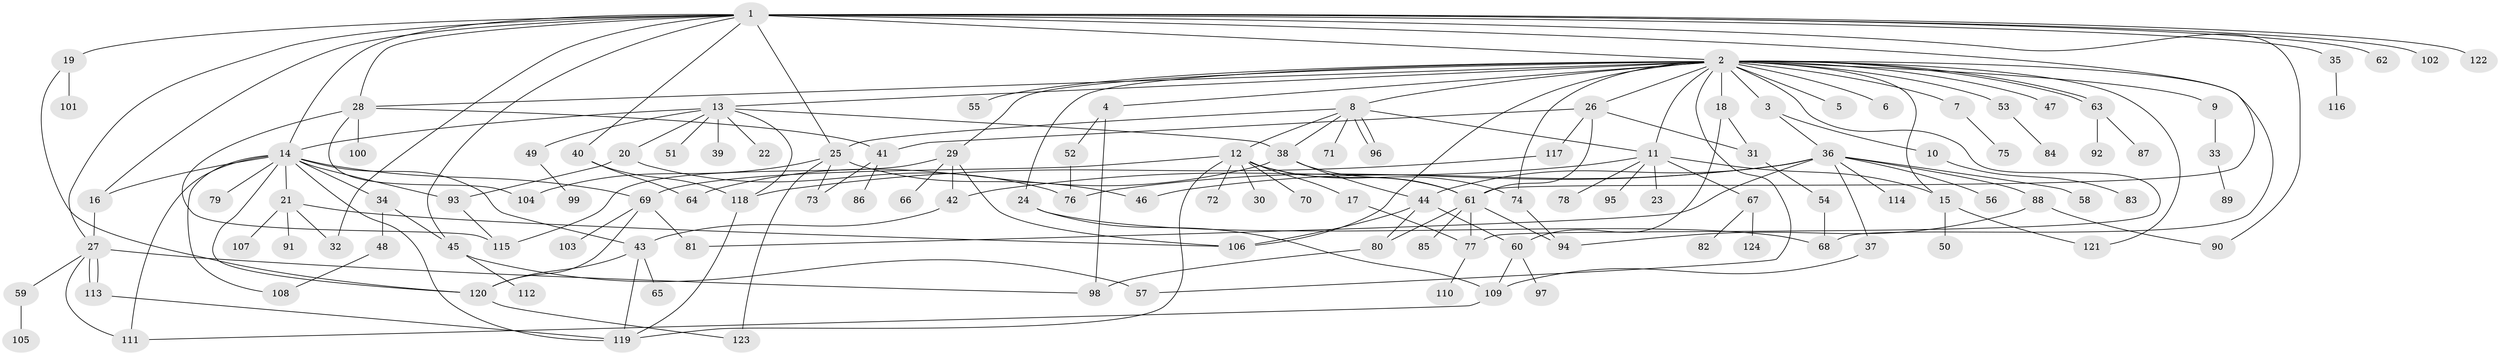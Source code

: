 // coarse degree distribution, {15: 0.022727272727272728, 29: 0.011363636363636364, 3: 0.17045454545454544, 1: 0.4318181818181818, 2: 0.14772727272727273, 11: 0.011363636363636364, 13: 0.011363636363636364, 8: 0.03409090909090909, 6: 0.03409090909090909, 4: 0.09090909090909091, 5: 0.022727272727272728, 10: 0.011363636363636364}
// Generated by graph-tools (version 1.1) at 2025/41/03/06/25 10:41:48]
// undirected, 124 vertices, 187 edges
graph export_dot {
graph [start="1"]
  node [color=gray90,style=filled];
  1;
  2;
  3;
  4;
  5;
  6;
  7;
  8;
  9;
  10;
  11;
  12;
  13;
  14;
  15;
  16;
  17;
  18;
  19;
  20;
  21;
  22;
  23;
  24;
  25;
  26;
  27;
  28;
  29;
  30;
  31;
  32;
  33;
  34;
  35;
  36;
  37;
  38;
  39;
  40;
  41;
  42;
  43;
  44;
  45;
  46;
  47;
  48;
  49;
  50;
  51;
  52;
  53;
  54;
  55;
  56;
  57;
  58;
  59;
  60;
  61;
  62;
  63;
  64;
  65;
  66;
  67;
  68;
  69;
  70;
  71;
  72;
  73;
  74;
  75;
  76;
  77;
  78;
  79;
  80;
  81;
  82;
  83;
  84;
  85;
  86;
  87;
  88;
  89;
  90;
  91;
  92;
  93;
  94;
  95;
  96;
  97;
  98;
  99;
  100;
  101;
  102;
  103;
  104;
  105;
  106;
  107;
  108;
  109;
  110;
  111;
  112;
  113;
  114;
  115;
  116;
  117;
  118;
  119;
  120;
  121;
  122;
  123;
  124;
  1 -- 2;
  1 -- 14;
  1 -- 16;
  1 -- 19;
  1 -- 25;
  1 -- 27;
  1 -- 28;
  1 -- 32;
  1 -- 35;
  1 -- 40;
  1 -- 45;
  1 -- 61;
  1 -- 62;
  1 -- 90;
  1 -- 102;
  1 -- 122;
  2 -- 3;
  2 -- 4;
  2 -- 5;
  2 -- 6;
  2 -- 7;
  2 -- 8;
  2 -- 9;
  2 -- 11;
  2 -- 13;
  2 -- 15;
  2 -- 18;
  2 -- 24;
  2 -- 26;
  2 -- 28;
  2 -- 29;
  2 -- 47;
  2 -- 53;
  2 -- 55;
  2 -- 57;
  2 -- 63;
  2 -- 63;
  2 -- 68;
  2 -- 74;
  2 -- 77;
  2 -- 106;
  2 -- 121;
  3 -- 10;
  3 -- 36;
  4 -- 52;
  4 -- 98;
  7 -- 75;
  8 -- 11;
  8 -- 12;
  8 -- 25;
  8 -- 38;
  8 -- 71;
  8 -- 96;
  8 -- 96;
  9 -- 33;
  10 -- 83;
  11 -- 15;
  11 -- 23;
  11 -- 42;
  11 -- 67;
  11 -- 78;
  11 -- 95;
  12 -- 17;
  12 -- 30;
  12 -- 61;
  12 -- 69;
  12 -- 70;
  12 -- 72;
  12 -- 74;
  12 -- 119;
  13 -- 14;
  13 -- 20;
  13 -- 22;
  13 -- 38;
  13 -- 39;
  13 -- 49;
  13 -- 51;
  13 -- 118;
  14 -- 16;
  14 -- 21;
  14 -- 34;
  14 -- 43;
  14 -- 69;
  14 -- 79;
  14 -- 93;
  14 -- 108;
  14 -- 111;
  14 -- 119;
  14 -- 120;
  15 -- 50;
  15 -- 121;
  16 -- 27;
  17 -- 77;
  18 -- 31;
  18 -- 60;
  19 -- 101;
  19 -- 120;
  20 -- 76;
  20 -- 93;
  21 -- 32;
  21 -- 91;
  21 -- 106;
  21 -- 107;
  24 -- 68;
  24 -- 109;
  25 -- 46;
  25 -- 73;
  25 -- 104;
  25 -- 123;
  26 -- 31;
  26 -- 41;
  26 -- 61;
  26 -- 117;
  27 -- 59;
  27 -- 98;
  27 -- 111;
  27 -- 113;
  27 -- 113;
  28 -- 41;
  28 -- 100;
  28 -- 104;
  28 -- 115;
  29 -- 42;
  29 -- 66;
  29 -- 106;
  29 -- 115;
  31 -- 54;
  33 -- 89;
  34 -- 45;
  34 -- 48;
  35 -- 116;
  36 -- 37;
  36 -- 44;
  36 -- 46;
  36 -- 56;
  36 -- 58;
  36 -- 76;
  36 -- 81;
  36 -- 88;
  36 -- 114;
  37 -- 109;
  38 -- 44;
  38 -- 61;
  38 -- 64;
  40 -- 64;
  40 -- 118;
  41 -- 73;
  41 -- 86;
  42 -- 43;
  43 -- 65;
  43 -- 119;
  43 -- 120;
  44 -- 60;
  44 -- 80;
  44 -- 106;
  45 -- 57;
  45 -- 112;
  48 -- 108;
  49 -- 99;
  52 -- 76;
  53 -- 84;
  54 -- 68;
  59 -- 105;
  60 -- 97;
  60 -- 109;
  61 -- 77;
  61 -- 80;
  61 -- 85;
  61 -- 94;
  63 -- 87;
  63 -- 92;
  67 -- 82;
  67 -- 124;
  69 -- 81;
  69 -- 103;
  69 -- 120;
  74 -- 94;
  77 -- 110;
  80 -- 98;
  88 -- 90;
  88 -- 94;
  93 -- 115;
  109 -- 111;
  113 -- 119;
  117 -- 118;
  118 -- 119;
  120 -- 123;
}
